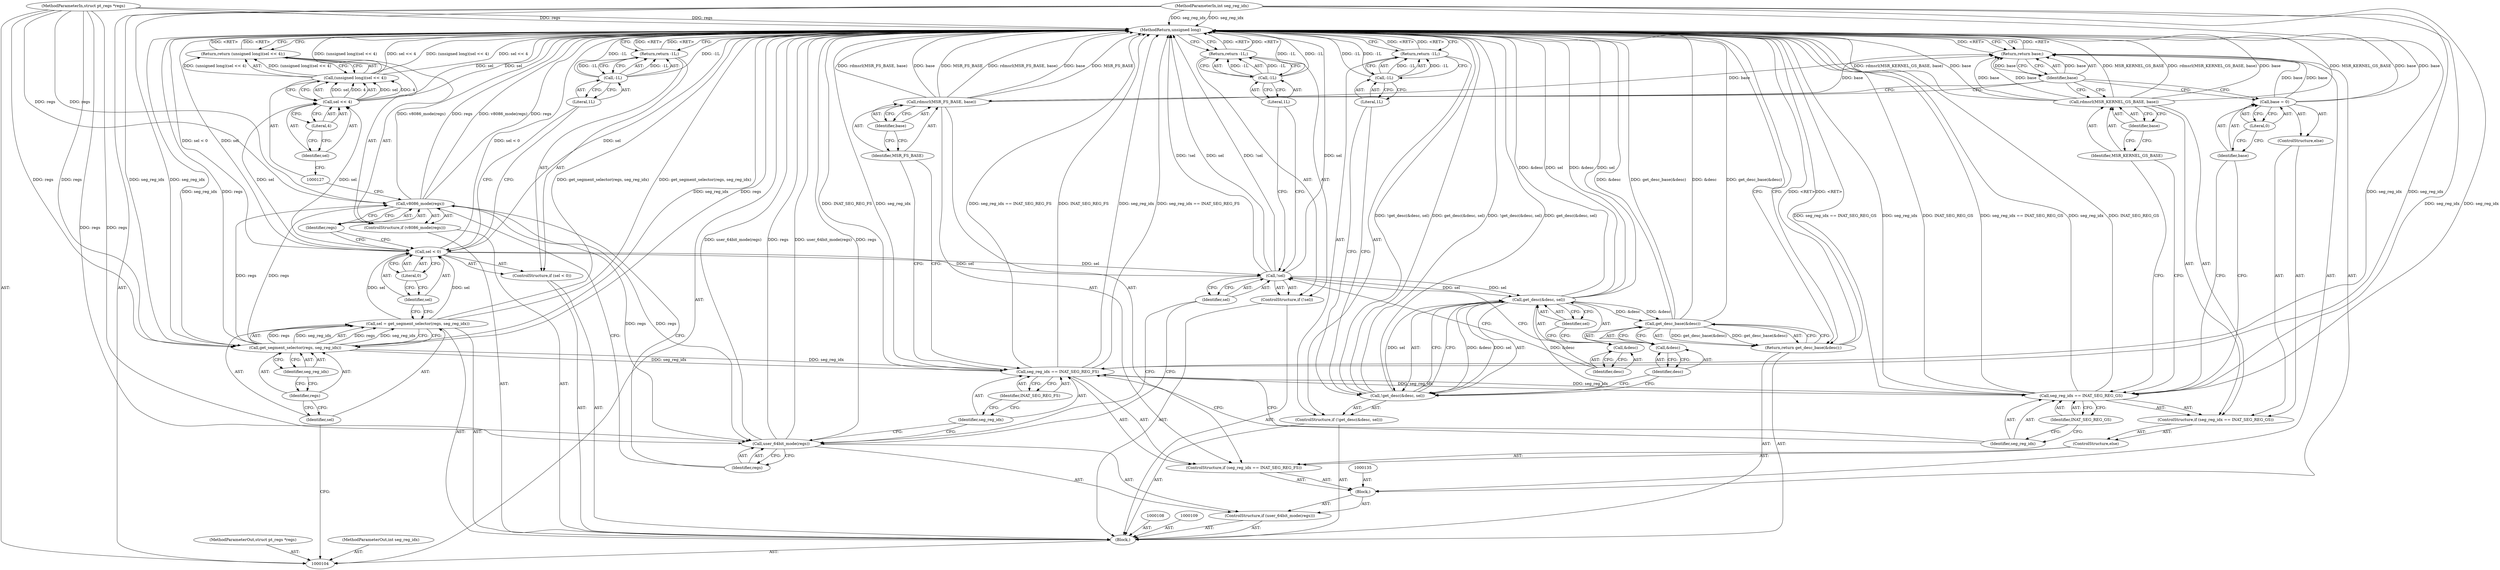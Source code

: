 digraph "0_linux_de9f869616dd95e95c00bdd6b0fcd3421e8a4323_2" {
"1000176" [label="(MethodReturn,unsigned long)"];
"1000105" [label="(MethodParameterIn,struct pt_regs *regs)"];
"1000250" [label="(MethodParameterOut,struct pt_regs *regs)"];
"1000106" [label="(MethodParameterIn,int seg_reg_idx)"];
"1000251" [label="(MethodParameterOut,int seg_reg_idx)"];
"1000122" [label="(ControlStructure,if (v8086_mode(regs)))"];
"1000124" [label="(Identifier,regs)"];
"1000123" [label="(Call,v8086_mode(regs))"];
"1000125" [label="(Return,return (unsigned long)(sel << 4);)"];
"1000128" [label="(Call,sel << 4)"];
"1000129" [label="(Identifier,sel)"];
"1000130" [label="(Literal,4)"];
"1000126" [label="(Call,(unsigned long)(sel << 4))"];
"1000131" [label="(ControlStructure,if (user_64bit_mode(regs)))"];
"1000133" [label="(Identifier,regs)"];
"1000132" [label="(Call,user_64bit_mode(regs))"];
"1000107" [label="(Block,)"];
"1000134" [label="(Block,)"];
"1000136" [label="(ControlStructure,if (seg_reg_idx == INAT_SEG_REG_FS))"];
"1000139" [label="(Identifier,INAT_SEG_REG_FS)"];
"1000137" [label="(Call,seg_reg_idx == INAT_SEG_REG_FS)"];
"1000138" [label="(Identifier,seg_reg_idx)"];
"1000141" [label="(Identifier,MSR_FS_BASE)"];
"1000142" [label="(Identifier,base)"];
"1000140" [label="(Call,rdmsrl(MSR_FS_BASE, base))"];
"1000145" [label="(Call,seg_reg_idx == INAT_SEG_REG_GS)"];
"1000146" [label="(Identifier,seg_reg_idx)"];
"1000143" [label="(ControlStructure,else)"];
"1000147" [label="(Identifier,INAT_SEG_REG_GS)"];
"1000144" [label="(ControlStructure,if (seg_reg_idx == INAT_SEG_REG_GS))"];
"1000149" [label="(Identifier,MSR_KERNEL_GS_BASE)"];
"1000148" [label="(Call,rdmsrl(MSR_KERNEL_GS_BASE, base))"];
"1000150" [label="(Identifier,base)"];
"1000151" [label="(ControlStructure,else)"];
"1000154" [label="(Literal,0)"];
"1000152" [label="(Call,base = 0)"];
"1000153" [label="(Identifier,base)"];
"1000155" [label="(Return,return base;)"];
"1000156" [label="(Identifier,base)"];
"1000157" [label="(ControlStructure,if (!sel))"];
"1000158" [label="(Call,!sel)"];
"1000159" [label="(Identifier,sel)"];
"1000161" [label="(Call,-1L)"];
"1000162" [label="(Literal,1L)"];
"1000160" [label="(Return,return -1L;)"];
"1000163" [label="(ControlStructure,if (!get_desc(&desc, sel)))"];
"1000166" [label="(Call,&desc)"];
"1000167" [label="(Identifier,desc)"];
"1000168" [label="(Identifier,sel)"];
"1000164" [label="(Call,!get_desc(&desc, sel))"];
"1000165" [label="(Call,get_desc(&desc, sel))"];
"1000170" [label="(Call,-1L)"];
"1000171" [label="(Literal,1L)"];
"1000169" [label="(Return,return -1L;)"];
"1000172" [label="(Return,return get_desc_base(&desc);)"];
"1000174" [label="(Call,&desc)"];
"1000175" [label="(Identifier,desc)"];
"1000173" [label="(Call,get_desc_base(&desc))"];
"1000110" [label="(Call,sel = get_segment_selector(regs, seg_reg_idx))"];
"1000111" [label="(Identifier,sel)"];
"1000113" [label="(Identifier,regs)"];
"1000114" [label="(Identifier,seg_reg_idx)"];
"1000112" [label="(Call,get_segment_selector(regs, seg_reg_idx))"];
"1000115" [label="(ControlStructure,if (sel < 0))"];
"1000118" [label="(Literal,0)"];
"1000116" [label="(Call,sel < 0)"];
"1000117" [label="(Identifier,sel)"];
"1000121" [label="(Literal,1L)"];
"1000119" [label="(Return,return -1L;)"];
"1000120" [label="(Call,-1L)"];
"1000176" -> "1000104"  [label="AST: "];
"1000176" -> "1000119"  [label="CFG: "];
"1000176" -> "1000125"  [label="CFG: "];
"1000176" -> "1000155"  [label="CFG: "];
"1000176" -> "1000160"  [label="CFG: "];
"1000176" -> "1000169"  [label="CFG: "];
"1000176" -> "1000172"  [label="CFG: "];
"1000169" -> "1000176"  [label="DDG: <RET>"];
"1000119" -> "1000176"  [label="DDG: <RET>"];
"1000125" -> "1000176"  [label="DDG: <RET>"];
"1000172" -> "1000176"  [label="DDG: <RET>"];
"1000155" -> "1000176"  [label="DDG: <RET>"];
"1000160" -> "1000176"  [label="DDG: <RET>"];
"1000140" -> "1000176"  [label="DDG: base"];
"1000140" -> "1000176"  [label="DDG: MSR_FS_BASE"];
"1000140" -> "1000176"  [label="DDG: rdmsrl(MSR_FS_BASE, base)"];
"1000105" -> "1000176"  [label="DDG: regs"];
"1000112" -> "1000176"  [label="DDG: seg_reg_idx"];
"1000112" -> "1000176"  [label="DDG: regs"];
"1000152" -> "1000176"  [label="DDG: base"];
"1000145" -> "1000176"  [label="DDG: seg_reg_idx == INAT_SEG_REG_GS"];
"1000145" -> "1000176"  [label="DDG: seg_reg_idx"];
"1000145" -> "1000176"  [label="DDG: INAT_SEG_REG_GS"];
"1000158" -> "1000176"  [label="DDG: sel"];
"1000158" -> "1000176"  [label="DDG: !sel"];
"1000116" -> "1000176"  [label="DDG: sel"];
"1000116" -> "1000176"  [label="DDG: sel < 0"];
"1000165" -> "1000176"  [label="DDG: sel"];
"1000165" -> "1000176"  [label="DDG: &desc"];
"1000164" -> "1000176"  [label="DDG: !get_desc(&desc, sel)"];
"1000164" -> "1000176"  [label="DDG: get_desc(&desc, sel)"];
"1000126" -> "1000176"  [label="DDG: (unsigned long)(sel << 4)"];
"1000126" -> "1000176"  [label="DDG: sel << 4"];
"1000123" -> "1000176"  [label="DDG: v8086_mode(regs)"];
"1000123" -> "1000176"  [label="DDG: regs"];
"1000132" -> "1000176"  [label="DDG: user_64bit_mode(regs)"];
"1000132" -> "1000176"  [label="DDG: regs"];
"1000137" -> "1000176"  [label="DDG: INAT_SEG_REG_FS"];
"1000137" -> "1000176"  [label="DDG: seg_reg_idx"];
"1000137" -> "1000176"  [label="DDG: seg_reg_idx == INAT_SEG_REG_FS"];
"1000128" -> "1000176"  [label="DDG: sel"];
"1000148" -> "1000176"  [label="DDG: MSR_KERNEL_GS_BASE"];
"1000148" -> "1000176"  [label="DDG: rdmsrl(MSR_KERNEL_GS_BASE, base)"];
"1000148" -> "1000176"  [label="DDG: base"];
"1000110" -> "1000176"  [label="DDG: get_segment_selector(regs, seg_reg_idx)"];
"1000120" -> "1000176"  [label="DDG: -1L"];
"1000173" -> "1000176"  [label="DDG: get_desc_base(&desc)"];
"1000173" -> "1000176"  [label="DDG: &desc"];
"1000170" -> "1000176"  [label="DDG: -1L"];
"1000161" -> "1000176"  [label="DDG: -1L"];
"1000106" -> "1000176"  [label="DDG: seg_reg_idx"];
"1000105" -> "1000104"  [label="AST: "];
"1000105" -> "1000176"  [label="DDG: regs"];
"1000105" -> "1000112"  [label="DDG: regs"];
"1000105" -> "1000123"  [label="DDG: regs"];
"1000105" -> "1000132"  [label="DDG: regs"];
"1000250" -> "1000104"  [label="AST: "];
"1000106" -> "1000104"  [label="AST: "];
"1000106" -> "1000176"  [label="DDG: seg_reg_idx"];
"1000106" -> "1000112"  [label="DDG: seg_reg_idx"];
"1000106" -> "1000137"  [label="DDG: seg_reg_idx"];
"1000106" -> "1000145"  [label="DDG: seg_reg_idx"];
"1000251" -> "1000104"  [label="AST: "];
"1000122" -> "1000107"  [label="AST: "];
"1000123" -> "1000122"  [label="AST: "];
"1000125" -> "1000122"  [label="AST: "];
"1000124" -> "1000123"  [label="AST: "];
"1000124" -> "1000116"  [label="CFG: "];
"1000123" -> "1000124"  [label="CFG: "];
"1000123" -> "1000122"  [label="AST: "];
"1000123" -> "1000124"  [label="CFG: "];
"1000124" -> "1000123"  [label="AST: "];
"1000127" -> "1000123"  [label="CFG: "];
"1000133" -> "1000123"  [label="CFG: "];
"1000123" -> "1000176"  [label="DDG: v8086_mode(regs)"];
"1000123" -> "1000176"  [label="DDG: regs"];
"1000112" -> "1000123"  [label="DDG: regs"];
"1000105" -> "1000123"  [label="DDG: regs"];
"1000123" -> "1000132"  [label="DDG: regs"];
"1000125" -> "1000122"  [label="AST: "];
"1000125" -> "1000126"  [label="CFG: "];
"1000126" -> "1000125"  [label="AST: "];
"1000176" -> "1000125"  [label="CFG: "];
"1000125" -> "1000176"  [label="DDG: <RET>"];
"1000126" -> "1000125"  [label="DDG: (unsigned long)(sel << 4)"];
"1000128" -> "1000126"  [label="AST: "];
"1000128" -> "1000130"  [label="CFG: "];
"1000129" -> "1000128"  [label="AST: "];
"1000130" -> "1000128"  [label="AST: "];
"1000126" -> "1000128"  [label="CFG: "];
"1000128" -> "1000176"  [label="DDG: sel"];
"1000128" -> "1000126"  [label="DDG: sel"];
"1000128" -> "1000126"  [label="DDG: 4"];
"1000116" -> "1000128"  [label="DDG: sel"];
"1000129" -> "1000128"  [label="AST: "];
"1000129" -> "1000127"  [label="CFG: "];
"1000130" -> "1000129"  [label="CFG: "];
"1000130" -> "1000128"  [label="AST: "];
"1000130" -> "1000129"  [label="CFG: "];
"1000128" -> "1000130"  [label="CFG: "];
"1000126" -> "1000125"  [label="AST: "];
"1000126" -> "1000128"  [label="CFG: "];
"1000127" -> "1000126"  [label="AST: "];
"1000128" -> "1000126"  [label="AST: "];
"1000125" -> "1000126"  [label="CFG: "];
"1000126" -> "1000176"  [label="DDG: (unsigned long)(sel << 4)"];
"1000126" -> "1000176"  [label="DDG: sel << 4"];
"1000126" -> "1000125"  [label="DDG: (unsigned long)(sel << 4)"];
"1000128" -> "1000126"  [label="DDG: sel"];
"1000128" -> "1000126"  [label="DDG: 4"];
"1000131" -> "1000107"  [label="AST: "];
"1000132" -> "1000131"  [label="AST: "];
"1000134" -> "1000131"  [label="AST: "];
"1000133" -> "1000132"  [label="AST: "];
"1000133" -> "1000123"  [label="CFG: "];
"1000132" -> "1000133"  [label="CFG: "];
"1000132" -> "1000131"  [label="AST: "];
"1000132" -> "1000133"  [label="CFG: "];
"1000133" -> "1000132"  [label="AST: "];
"1000138" -> "1000132"  [label="CFG: "];
"1000159" -> "1000132"  [label="CFG: "];
"1000132" -> "1000176"  [label="DDG: user_64bit_mode(regs)"];
"1000132" -> "1000176"  [label="DDG: regs"];
"1000123" -> "1000132"  [label="DDG: regs"];
"1000105" -> "1000132"  [label="DDG: regs"];
"1000107" -> "1000104"  [label="AST: "];
"1000108" -> "1000107"  [label="AST: "];
"1000109" -> "1000107"  [label="AST: "];
"1000110" -> "1000107"  [label="AST: "];
"1000115" -> "1000107"  [label="AST: "];
"1000122" -> "1000107"  [label="AST: "];
"1000131" -> "1000107"  [label="AST: "];
"1000157" -> "1000107"  [label="AST: "];
"1000163" -> "1000107"  [label="AST: "];
"1000172" -> "1000107"  [label="AST: "];
"1000134" -> "1000131"  [label="AST: "];
"1000135" -> "1000134"  [label="AST: "];
"1000136" -> "1000134"  [label="AST: "];
"1000155" -> "1000134"  [label="AST: "];
"1000136" -> "1000134"  [label="AST: "];
"1000137" -> "1000136"  [label="AST: "];
"1000140" -> "1000136"  [label="AST: "];
"1000143" -> "1000136"  [label="AST: "];
"1000139" -> "1000137"  [label="AST: "];
"1000139" -> "1000138"  [label="CFG: "];
"1000137" -> "1000139"  [label="CFG: "];
"1000137" -> "1000136"  [label="AST: "];
"1000137" -> "1000139"  [label="CFG: "];
"1000138" -> "1000137"  [label="AST: "];
"1000139" -> "1000137"  [label="AST: "];
"1000141" -> "1000137"  [label="CFG: "];
"1000146" -> "1000137"  [label="CFG: "];
"1000137" -> "1000176"  [label="DDG: INAT_SEG_REG_FS"];
"1000137" -> "1000176"  [label="DDG: seg_reg_idx"];
"1000137" -> "1000176"  [label="DDG: seg_reg_idx == INAT_SEG_REG_FS"];
"1000112" -> "1000137"  [label="DDG: seg_reg_idx"];
"1000106" -> "1000137"  [label="DDG: seg_reg_idx"];
"1000137" -> "1000145"  [label="DDG: seg_reg_idx"];
"1000138" -> "1000137"  [label="AST: "];
"1000138" -> "1000132"  [label="CFG: "];
"1000139" -> "1000138"  [label="CFG: "];
"1000141" -> "1000140"  [label="AST: "];
"1000141" -> "1000137"  [label="CFG: "];
"1000142" -> "1000141"  [label="CFG: "];
"1000142" -> "1000140"  [label="AST: "];
"1000142" -> "1000141"  [label="CFG: "];
"1000140" -> "1000142"  [label="CFG: "];
"1000140" -> "1000136"  [label="AST: "];
"1000140" -> "1000142"  [label="CFG: "];
"1000141" -> "1000140"  [label="AST: "];
"1000142" -> "1000140"  [label="AST: "];
"1000156" -> "1000140"  [label="CFG: "];
"1000140" -> "1000176"  [label="DDG: base"];
"1000140" -> "1000176"  [label="DDG: MSR_FS_BASE"];
"1000140" -> "1000176"  [label="DDG: rdmsrl(MSR_FS_BASE, base)"];
"1000140" -> "1000155"  [label="DDG: base"];
"1000145" -> "1000144"  [label="AST: "];
"1000145" -> "1000147"  [label="CFG: "];
"1000146" -> "1000145"  [label="AST: "];
"1000147" -> "1000145"  [label="AST: "];
"1000149" -> "1000145"  [label="CFG: "];
"1000153" -> "1000145"  [label="CFG: "];
"1000145" -> "1000176"  [label="DDG: seg_reg_idx == INAT_SEG_REG_GS"];
"1000145" -> "1000176"  [label="DDG: seg_reg_idx"];
"1000145" -> "1000176"  [label="DDG: INAT_SEG_REG_GS"];
"1000137" -> "1000145"  [label="DDG: seg_reg_idx"];
"1000106" -> "1000145"  [label="DDG: seg_reg_idx"];
"1000146" -> "1000145"  [label="AST: "];
"1000146" -> "1000137"  [label="CFG: "];
"1000147" -> "1000146"  [label="CFG: "];
"1000143" -> "1000136"  [label="AST: "];
"1000144" -> "1000143"  [label="AST: "];
"1000147" -> "1000145"  [label="AST: "];
"1000147" -> "1000146"  [label="CFG: "];
"1000145" -> "1000147"  [label="CFG: "];
"1000144" -> "1000143"  [label="AST: "];
"1000145" -> "1000144"  [label="AST: "];
"1000148" -> "1000144"  [label="AST: "];
"1000151" -> "1000144"  [label="AST: "];
"1000149" -> "1000148"  [label="AST: "];
"1000149" -> "1000145"  [label="CFG: "];
"1000150" -> "1000149"  [label="CFG: "];
"1000148" -> "1000144"  [label="AST: "];
"1000148" -> "1000150"  [label="CFG: "];
"1000149" -> "1000148"  [label="AST: "];
"1000150" -> "1000148"  [label="AST: "];
"1000156" -> "1000148"  [label="CFG: "];
"1000148" -> "1000176"  [label="DDG: MSR_KERNEL_GS_BASE"];
"1000148" -> "1000176"  [label="DDG: rdmsrl(MSR_KERNEL_GS_BASE, base)"];
"1000148" -> "1000176"  [label="DDG: base"];
"1000148" -> "1000155"  [label="DDG: base"];
"1000150" -> "1000148"  [label="AST: "];
"1000150" -> "1000149"  [label="CFG: "];
"1000148" -> "1000150"  [label="CFG: "];
"1000151" -> "1000144"  [label="AST: "];
"1000152" -> "1000151"  [label="AST: "];
"1000154" -> "1000152"  [label="AST: "];
"1000154" -> "1000153"  [label="CFG: "];
"1000152" -> "1000154"  [label="CFG: "];
"1000152" -> "1000151"  [label="AST: "];
"1000152" -> "1000154"  [label="CFG: "];
"1000153" -> "1000152"  [label="AST: "];
"1000154" -> "1000152"  [label="AST: "];
"1000156" -> "1000152"  [label="CFG: "];
"1000152" -> "1000176"  [label="DDG: base"];
"1000152" -> "1000155"  [label="DDG: base"];
"1000153" -> "1000152"  [label="AST: "];
"1000153" -> "1000145"  [label="CFG: "];
"1000154" -> "1000153"  [label="CFG: "];
"1000155" -> "1000134"  [label="AST: "];
"1000155" -> "1000156"  [label="CFG: "];
"1000156" -> "1000155"  [label="AST: "];
"1000176" -> "1000155"  [label="CFG: "];
"1000155" -> "1000176"  [label="DDG: <RET>"];
"1000156" -> "1000155"  [label="DDG: base"];
"1000140" -> "1000155"  [label="DDG: base"];
"1000152" -> "1000155"  [label="DDG: base"];
"1000148" -> "1000155"  [label="DDG: base"];
"1000156" -> "1000155"  [label="AST: "];
"1000156" -> "1000140"  [label="CFG: "];
"1000156" -> "1000148"  [label="CFG: "];
"1000156" -> "1000152"  [label="CFG: "];
"1000155" -> "1000156"  [label="CFG: "];
"1000156" -> "1000155"  [label="DDG: base"];
"1000157" -> "1000107"  [label="AST: "];
"1000158" -> "1000157"  [label="AST: "];
"1000160" -> "1000157"  [label="AST: "];
"1000158" -> "1000157"  [label="AST: "];
"1000158" -> "1000159"  [label="CFG: "];
"1000159" -> "1000158"  [label="AST: "];
"1000162" -> "1000158"  [label="CFG: "];
"1000167" -> "1000158"  [label="CFG: "];
"1000158" -> "1000176"  [label="DDG: sel"];
"1000158" -> "1000176"  [label="DDG: !sel"];
"1000116" -> "1000158"  [label="DDG: sel"];
"1000158" -> "1000165"  [label="DDG: sel"];
"1000159" -> "1000158"  [label="AST: "];
"1000159" -> "1000132"  [label="CFG: "];
"1000158" -> "1000159"  [label="CFG: "];
"1000161" -> "1000160"  [label="AST: "];
"1000161" -> "1000162"  [label="CFG: "];
"1000162" -> "1000161"  [label="AST: "];
"1000160" -> "1000161"  [label="CFG: "];
"1000161" -> "1000176"  [label="DDG: -1L"];
"1000161" -> "1000160"  [label="DDG: -1L"];
"1000162" -> "1000161"  [label="AST: "];
"1000162" -> "1000158"  [label="CFG: "];
"1000161" -> "1000162"  [label="CFG: "];
"1000160" -> "1000157"  [label="AST: "];
"1000160" -> "1000161"  [label="CFG: "];
"1000161" -> "1000160"  [label="AST: "];
"1000176" -> "1000160"  [label="CFG: "];
"1000160" -> "1000176"  [label="DDG: <RET>"];
"1000161" -> "1000160"  [label="DDG: -1L"];
"1000163" -> "1000107"  [label="AST: "];
"1000164" -> "1000163"  [label="AST: "];
"1000169" -> "1000163"  [label="AST: "];
"1000166" -> "1000165"  [label="AST: "];
"1000166" -> "1000167"  [label="CFG: "];
"1000167" -> "1000166"  [label="AST: "];
"1000168" -> "1000166"  [label="CFG: "];
"1000167" -> "1000166"  [label="AST: "];
"1000167" -> "1000158"  [label="CFG: "];
"1000166" -> "1000167"  [label="CFG: "];
"1000168" -> "1000165"  [label="AST: "];
"1000168" -> "1000166"  [label="CFG: "];
"1000165" -> "1000168"  [label="CFG: "];
"1000164" -> "1000163"  [label="AST: "];
"1000164" -> "1000165"  [label="CFG: "];
"1000165" -> "1000164"  [label="AST: "];
"1000171" -> "1000164"  [label="CFG: "];
"1000175" -> "1000164"  [label="CFG: "];
"1000164" -> "1000176"  [label="DDG: !get_desc(&desc, sel)"];
"1000164" -> "1000176"  [label="DDG: get_desc(&desc, sel)"];
"1000165" -> "1000164"  [label="DDG: &desc"];
"1000165" -> "1000164"  [label="DDG: sel"];
"1000165" -> "1000164"  [label="AST: "];
"1000165" -> "1000168"  [label="CFG: "];
"1000166" -> "1000165"  [label="AST: "];
"1000168" -> "1000165"  [label="AST: "];
"1000164" -> "1000165"  [label="CFG: "];
"1000165" -> "1000176"  [label="DDG: sel"];
"1000165" -> "1000176"  [label="DDG: &desc"];
"1000165" -> "1000164"  [label="DDG: &desc"];
"1000165" -> "1000164"  [label="DDG: sel"];
"1000158" -> "1000165"  [label="DDG: sel"];
"1000165" -> "1000173"  [label="DDG: &desc"];
"1000170" -> "1000169"  [label="AST: "];
"1000170" -> "1000171"  [label="CFG: "];
"1000171" -> "1000170"  [label="AST: "];
"1000169" -> "1000170"  [label="CFG: "];
"1000170" -> "1000176"  [label="DDG: -1L"];
"1000170" -> "1000169"  [label="DDG: -1L"];
"1000171" -> "1000170"  [label="AST: "];
"1000171" -> "1000164"  [label="CFG: "];
"1000170" -> "1000171"  [label="CFG: "];
"1000169" -> "1000163"  [label="AST: "];
"1000169" -> "1000170"  [label="CFG: "];
"1000170" -> "1000169"  [label="AST: "];
"1000176" -> "1000169"  [label="CFG: "];
"1000169" -> "1000176"  [label="DDG: <RET>"];
"1000170" -> "1000169"  [label="DDG: -1L"];
"1000172" -> "1000107"  [label="AST: "];
"1000172" -> "1000173"  [label="CFG: "];
"1000173" -> "1000172"  [label="AST: "];
"1000176" -> "1000172"  [label="CFG: "];
"1000172" -> "1000176"  [label="DDG: <RET>"];
"1000173" -> "1000172"  [label="DDG: get_desc_base(&desc)"];
"1000174" -> "1000173"  [label="AST: "];
"1000174" -> "1000175"  [label="CFG: "];
"1000175" -> "1000174"  [label="AST: "];
"1000173" -> "1000174"  [label="CFG: "];
"1000175" -> "1000174"  [label="AST: "];
"1000175" -> "1000164"  [label="CFG: "];
"1000174" -> "1000175"  [label="CFG: "];
"1000173" -> "1000172"  [label="AST: "];
"1000173" -> "1000174"  [label="CFG: "];
"1000174" -> "1000173"  [label="AST: "];
"1000172" -> "1000173"  [label="CFG: "];
"1000173" -> "1000176"  [label="DDG: get_desc_base(&desc)"];
"1000173" -> "1000176"  [label="DDG: &desc"];
"1000173" -> "1000172"  [label="DDG: get_desc_base(&desc)"];
"1000165" -> "1000173"  [label="DDG: &desc"];
"1000110" -> "1000107"  [label="AST: "];
"1000110" -> "1000112"  [label="CFG: "];
"1000111" -> "1000110"  [label="AST: "];
"1000112" -> "1000110"  [label="AST: "];
"1000117" -> "1000110"  [label="CFG: "];
"1000110" -> "1000176"  [label="DDG: get_segment_selector(regs, seg_reg_idx)"];
"1000112" -> "1000110"  [label="DDG: regs"];
"1000112" -> "1000110"  [label="DDG: seg_reg_idx"];
"1000110" -> "1000116"  [label="DDG: sel"];
"1000111" -> "1000110"  [label="AST: "];
"1000111" -> "1000104"  [label="CFG: "];
"1000113" -> "1000111"  [label="CFG: "];
"1000113" -> "1000112"  [label="AST: "];
"1000113" -> "1000111"  [label="CFG: "];
"1000114" -> "1000113"  [label="CFG: "];
"1000114" -> "1000112"  [label="AST: "];
"1000114" -> "1000113"  [label="CFG: "];
"1000112" -> "1000114"  [label="CFG: "];
"1000112" -> "1000110"  [label="AST: "];
"1000112" -> "1000114"  [label="CFG: "];
"1000113" -> "1000112"  [label="AST: "];
"1000114" -> "1000112"  [label="AST: "];
"1000110" -> "1000112"  [label="CFG: "];
"1000112" -> "1000176"  [label="DDG: seg_reg_idx"];
"1000112" -> "1000176"  [label="DDG: regs"];
"1000112" -> "1000110"  [label="DDG: regs"];
"1000112" -> "1000110"  [label="DDG: seg_reg_idx"];
"1000105" -> "1000112"  [label="DDG: regs"];
"1000106" -> "1000112"  [label="DDG: seg_reg_idx"];
"1000112" -> "1000123"  [label="DDG: regs"];
"1000112" -> "1000137"  [label="DDG: seg_reg_idx"];
"1000115" -> "1000107"  [label="AST: "];
"1000116" -> "1000115"  [label="AST: "];
"1000119" -> "1000115"  [label="AST: "];
"1000118" -> "1000116"  [label="AST: "];
"1000118" -> "1000117"  [label="CFG: "];
"1000116" -> "1000118"  [label="CFG: "];
"1000116" -> "1000115"  [label="AST: "];
"1000116" -> "1000118"  [label="CFG: "];
"1000117" -> "1000116"  [label="AST: "];
"1000118" -> "1000116"  [label="AST: "];
"1000121" -> "1000116"  [label="CFG: "];
"1000124" -> "1000116"  [label="CFG: "];
"1000116" -> "1000176"  [label="DDG: sel"];
"1000116" -> "1000176"  [label="DDG: sel < 0"];
"1000110" -> "1000116"  [label="DDG: sel"];
"1000116" -> "1000128"  [label="DDG: sel"];
"1000116" -> "1000158"  [label="DDG: sel"];
"1000117" -> "1000116"  [label="AST: "];
"1000117" -> "1000110"  [label="CFG: "];
"1000118" -> "1000117"  [label="CFG: "];
"1000121" -> "1000120"  [label="AST: "];
"1000121" -> "1000116"  [label="CFG: "];
"1000120" -> "1000121"  [label="CFG: "];
"1000119" -> "1000115"  [label="AST: "];
"1000119" -> "1000120"  [label="CFG: "];
"1000120" -> "1000119"  [label="AST: "];
"1000176" -> "1000119"  [label="CFG: "];
"1000119" -> "1000176"  [label="DDG: <RET>"];
"1000120" -> "1000119"  [label="DDG: -1L"];
"1000120" -> "1000119"  [label="AST: "];
"1000120" -> "1000121"  [label="CFG: "];
"1000121" -> "1000120"  [label="AST: "];
"1000119" -> "1000120"  [label="CFG: "];
"1000120" -> "1000176"  [label="DDG: -1L"];
"1000120" -> "1000119"  [label="DDG: -1L"];
}
